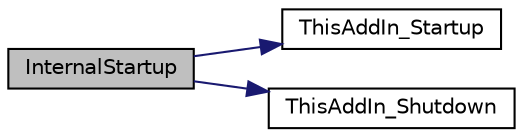 digraph "InternalStartup"
{
 // LATEX_PDF_SIZE
  edge [fontname="Helvetica",fontsize="10",labelfontname="Helvetica",labelfontsize="10"];
  node [fontname="Helvetica",fontsize="10",shape=record];
  rankdir="LR";
  Node81 [label="InternalStartup",height=0.2,width=0.4,color="black", fillcolor="grey75", style="filled", fontcolor="black",tooltip="此為設計工具支援所需的方法 - 請勿使用程式碼編輯器 修改這個方法的內容。"];
  Node81 -> Node82 [color="midnightblue",fontsize="10",style="solid",fontname="Helvetica"];
  Node82 [label="ThisAddIn_Startup",height=0.2,width=0.4,color="black", fillcolor="white", style="filled",URL="$classviolet_1_1ThisAddIn.html#a03392f7510686e4f86aa4d269e28652f",tooltip=" "];
  Node81 -> Node83 [color="midnightblue",fontsize="10",style="solid",fontname="Helvetica"];
  Node83 [label="ThisAddIn_Shutdown",height=0.2,width=0.4,color="black", fillcolor="white", style="filled",URL="$classviolet_1_1ThisAddIn.html#a05e9750a6f355280f8bf49c1f57e5746",tooltip=" "];
}
